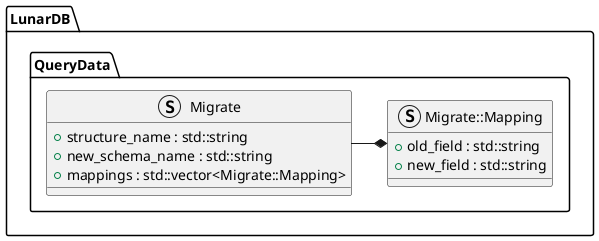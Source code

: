 @startuml Migrate

namespace LunarDB.QueryData {

struct Migrate {
    + structure_name : std::string
    + new_schema_name : std::string
    + mappings : std::vector<Migrate::Mapping>
}

struct Migrate::Mapping {
    + old_field : std::string
    + new_field : std::string
}

Migrate -* Migrate::Mapping

}

@enduml
